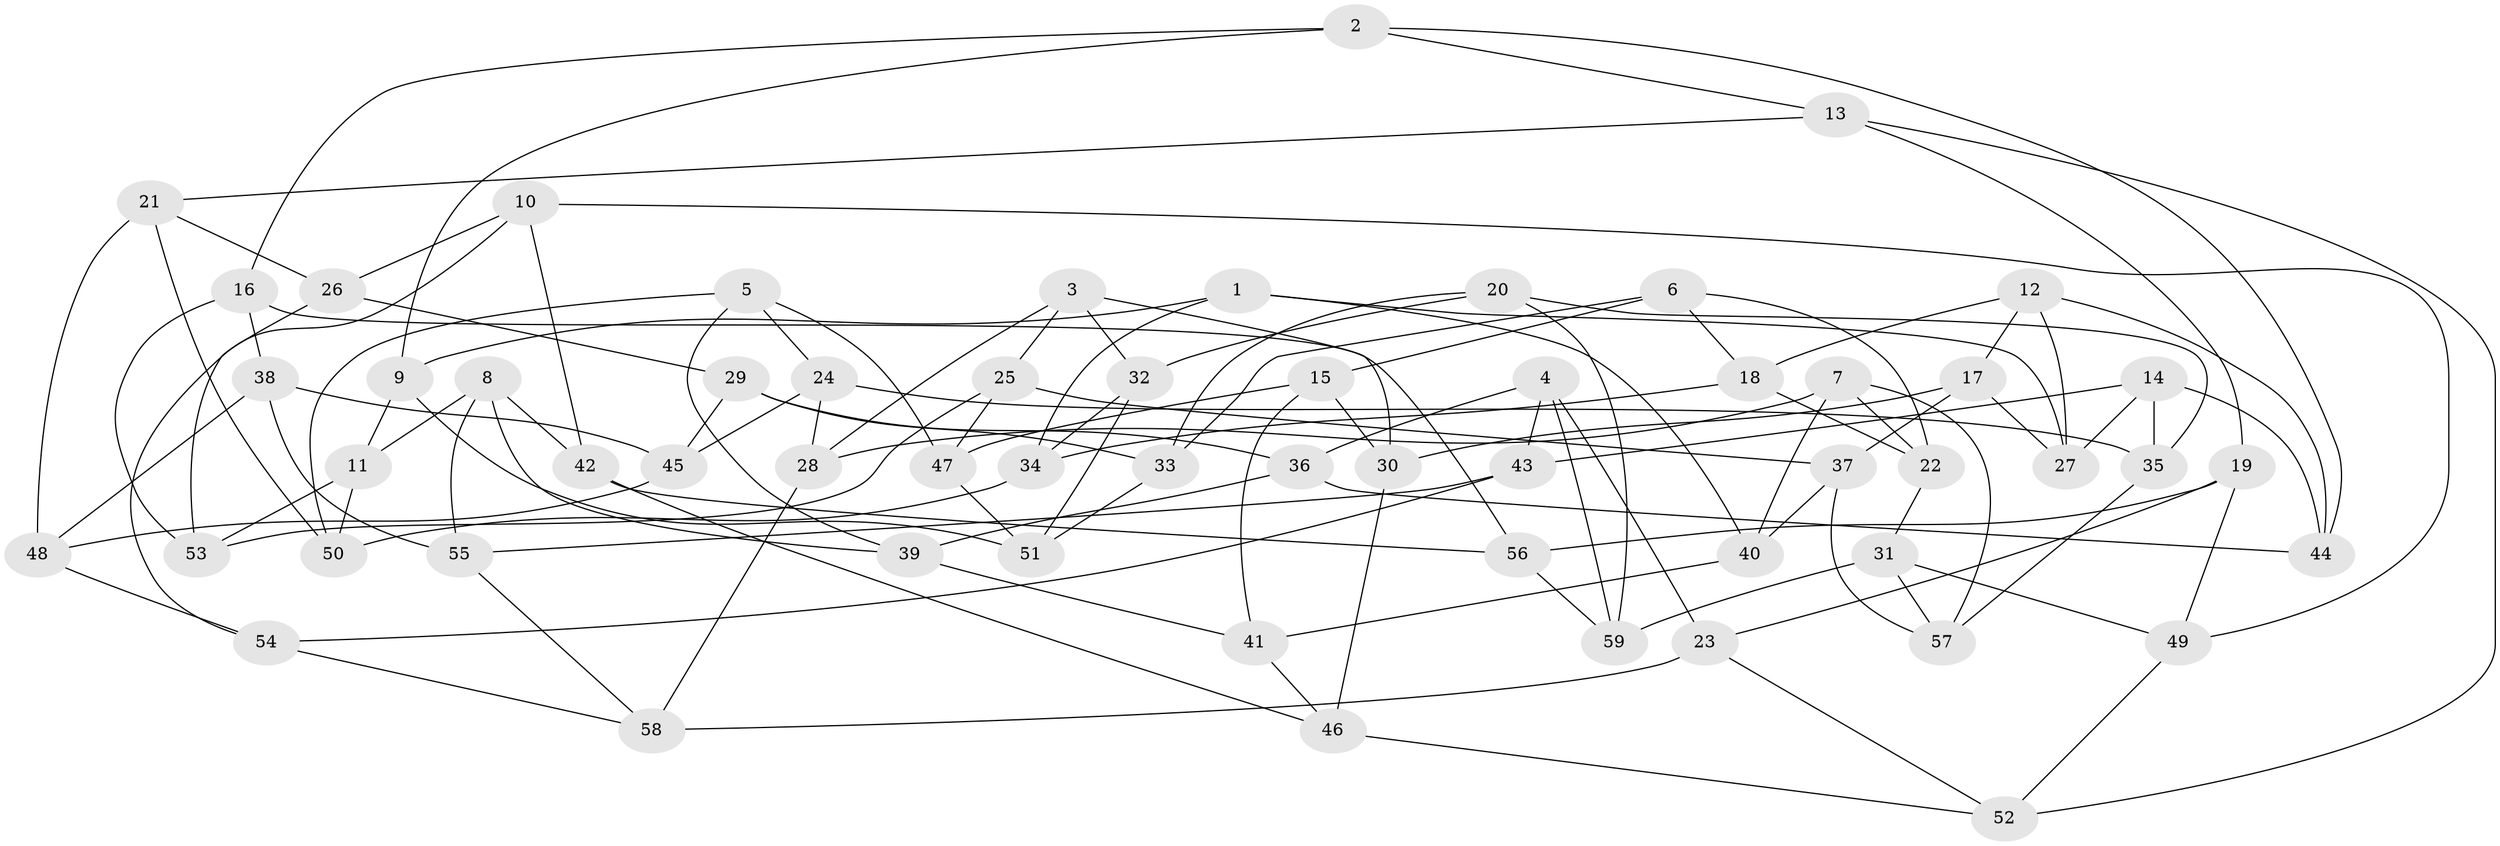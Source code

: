 // Generated by graph-tools (version 1.1) at 2025/38/03/09/25 02:38:08]
// undirected, 59 vertices, 118 edges
graph export_dot {
graph [start="1"]
  node [color=gray90,style=filled];
  1;
  2;
  3;
  4;
  5;
  6;
  7;
  8;
  9;
  10;
  11;
  12;
  13;
  14;
  15;
  16;
  17;
  18;
  19;
  20;
  21;
  22;
  23;
  24;
  25;
  26;
  27;
  28;
  29;
  30;
  31;
  32;
  33;
  34;
  35;
  36;
  37;
  38;
  39;
  40;
  41;
  42;
  43;
  44;
  45;
  46;
  47;
  48;
  49;
  50;
  51;
  52;
  53;
  54;
  55;
  56;
  57;
  58;
  59;
  1 -- 40;
  1 -- 34;
  1 -- 9;
  1 -- 27;
  2 -- 44;
  2 -- 9;
  2 -- 16;
  2 -- 13;
  3 -- 30;
  3 -- 25;
  3 -- 32;
  3 -- 28;
  4 -- 43;
  4 -- 36;
  4 -- 23;
  4 -- 59;
  5 -- 24;
  5 -- 39;
  5 -- 47;
  5 -- 50;
  6 -- 15;
  6 -- 33;
  6 -- 22;
  6 -- 18;
  7 -- 40;
  7 -- 28;
  7 -- 57;
  7 -- 22;
  8 -- 11;
  8 -- 55;
  8 -- 39;
  8 -- 42;
  9 -- 51;
  9 -- 11;
  10 -- 26;
  10 -- 42;
  10 -- 54;
  10 -- 49;
  11 -- 53;
  11 -- 50;
  12 -- 18;
  12 -- 17;
  12 -- 44;
  12 -- 27;
  13 -- 21;
  13 -- 19;
  13 -- 52;
  14 -- 44;
  14 -- 35;
  14 -- 43;
  14 -- 27;
  15 -- 47;
  15 -- 30;
  15 -- 41;
  16 -- 56;
  16 -- 38;
  16 -- 53;
  17 -- 27;
  17 -- 30;
  17 -- 37;
  18 -- 22;
  18 -- 34;
  19 -- 23;
  19 -- 56;
  19 -- 49;
  20 -- 59;
  20 -- 32;
  20 -- 35;
  20 -- 33;
  21 -- 26;
  21 -- 48;
  21 -- 50;
  22 -- 31;
  23 -- 58;
  23 -- 52;
  24 -- 45;
  24 -- 35;
  24 -- 28;
  25 -- 53;
  25 -- 37;
  25 -- 47;
  26 -- 53;
  26 -- 29;
  28 -- 58;
  29 -- 36;
  29 -- 33;
  29 -- 45;
  30 -- 46;
  31 -- 59;
  31 -- 49;
  31 -- 57;
  32 -- 51;
  32 -- 34;
  33 -- 51;
  34 -- 50;
  35 -- 57;
  36 -- 44;
  36 -- 39;
  37 -- 57;
  37 -- 40;
  38 -- 45;
  38 -- 55;
  38 -- 48;
  39 -- 41;
  40 -- 41;
  41 -- 46;
  42 -- 46;
  42 -- 56;
  43 -- 54;
  43 -- 55;
  45 -- 48;
  46 -- 52;
  47 -- 51;
  48 -- 54;
  49 -- 52;
  54 -- 58;
  55 -- 58;
  56 -- 59;
}
